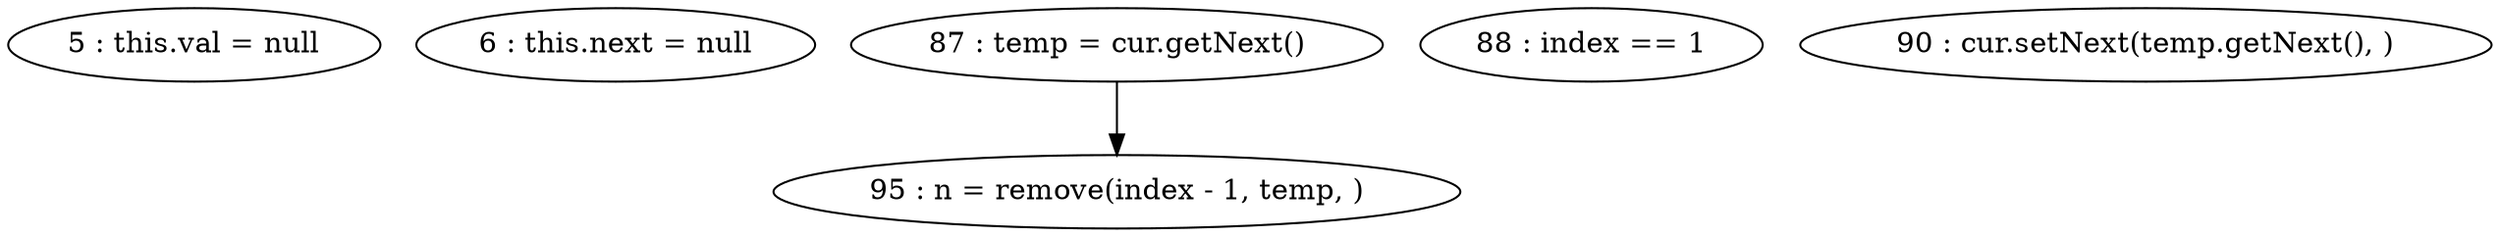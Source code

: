 digraph G {
"5 : this.val = null"
"6 : this.next = null"
"87 : temp = cur.getNext()"
"87 : temp = cur.getNext()" -> "95 : n = remove(index - 1, temp, )"
"88 : index == 1"
"90 : cur.setNext(temp.getNext(), )"
"95 : n = remove(index - 1, temp, )"
}